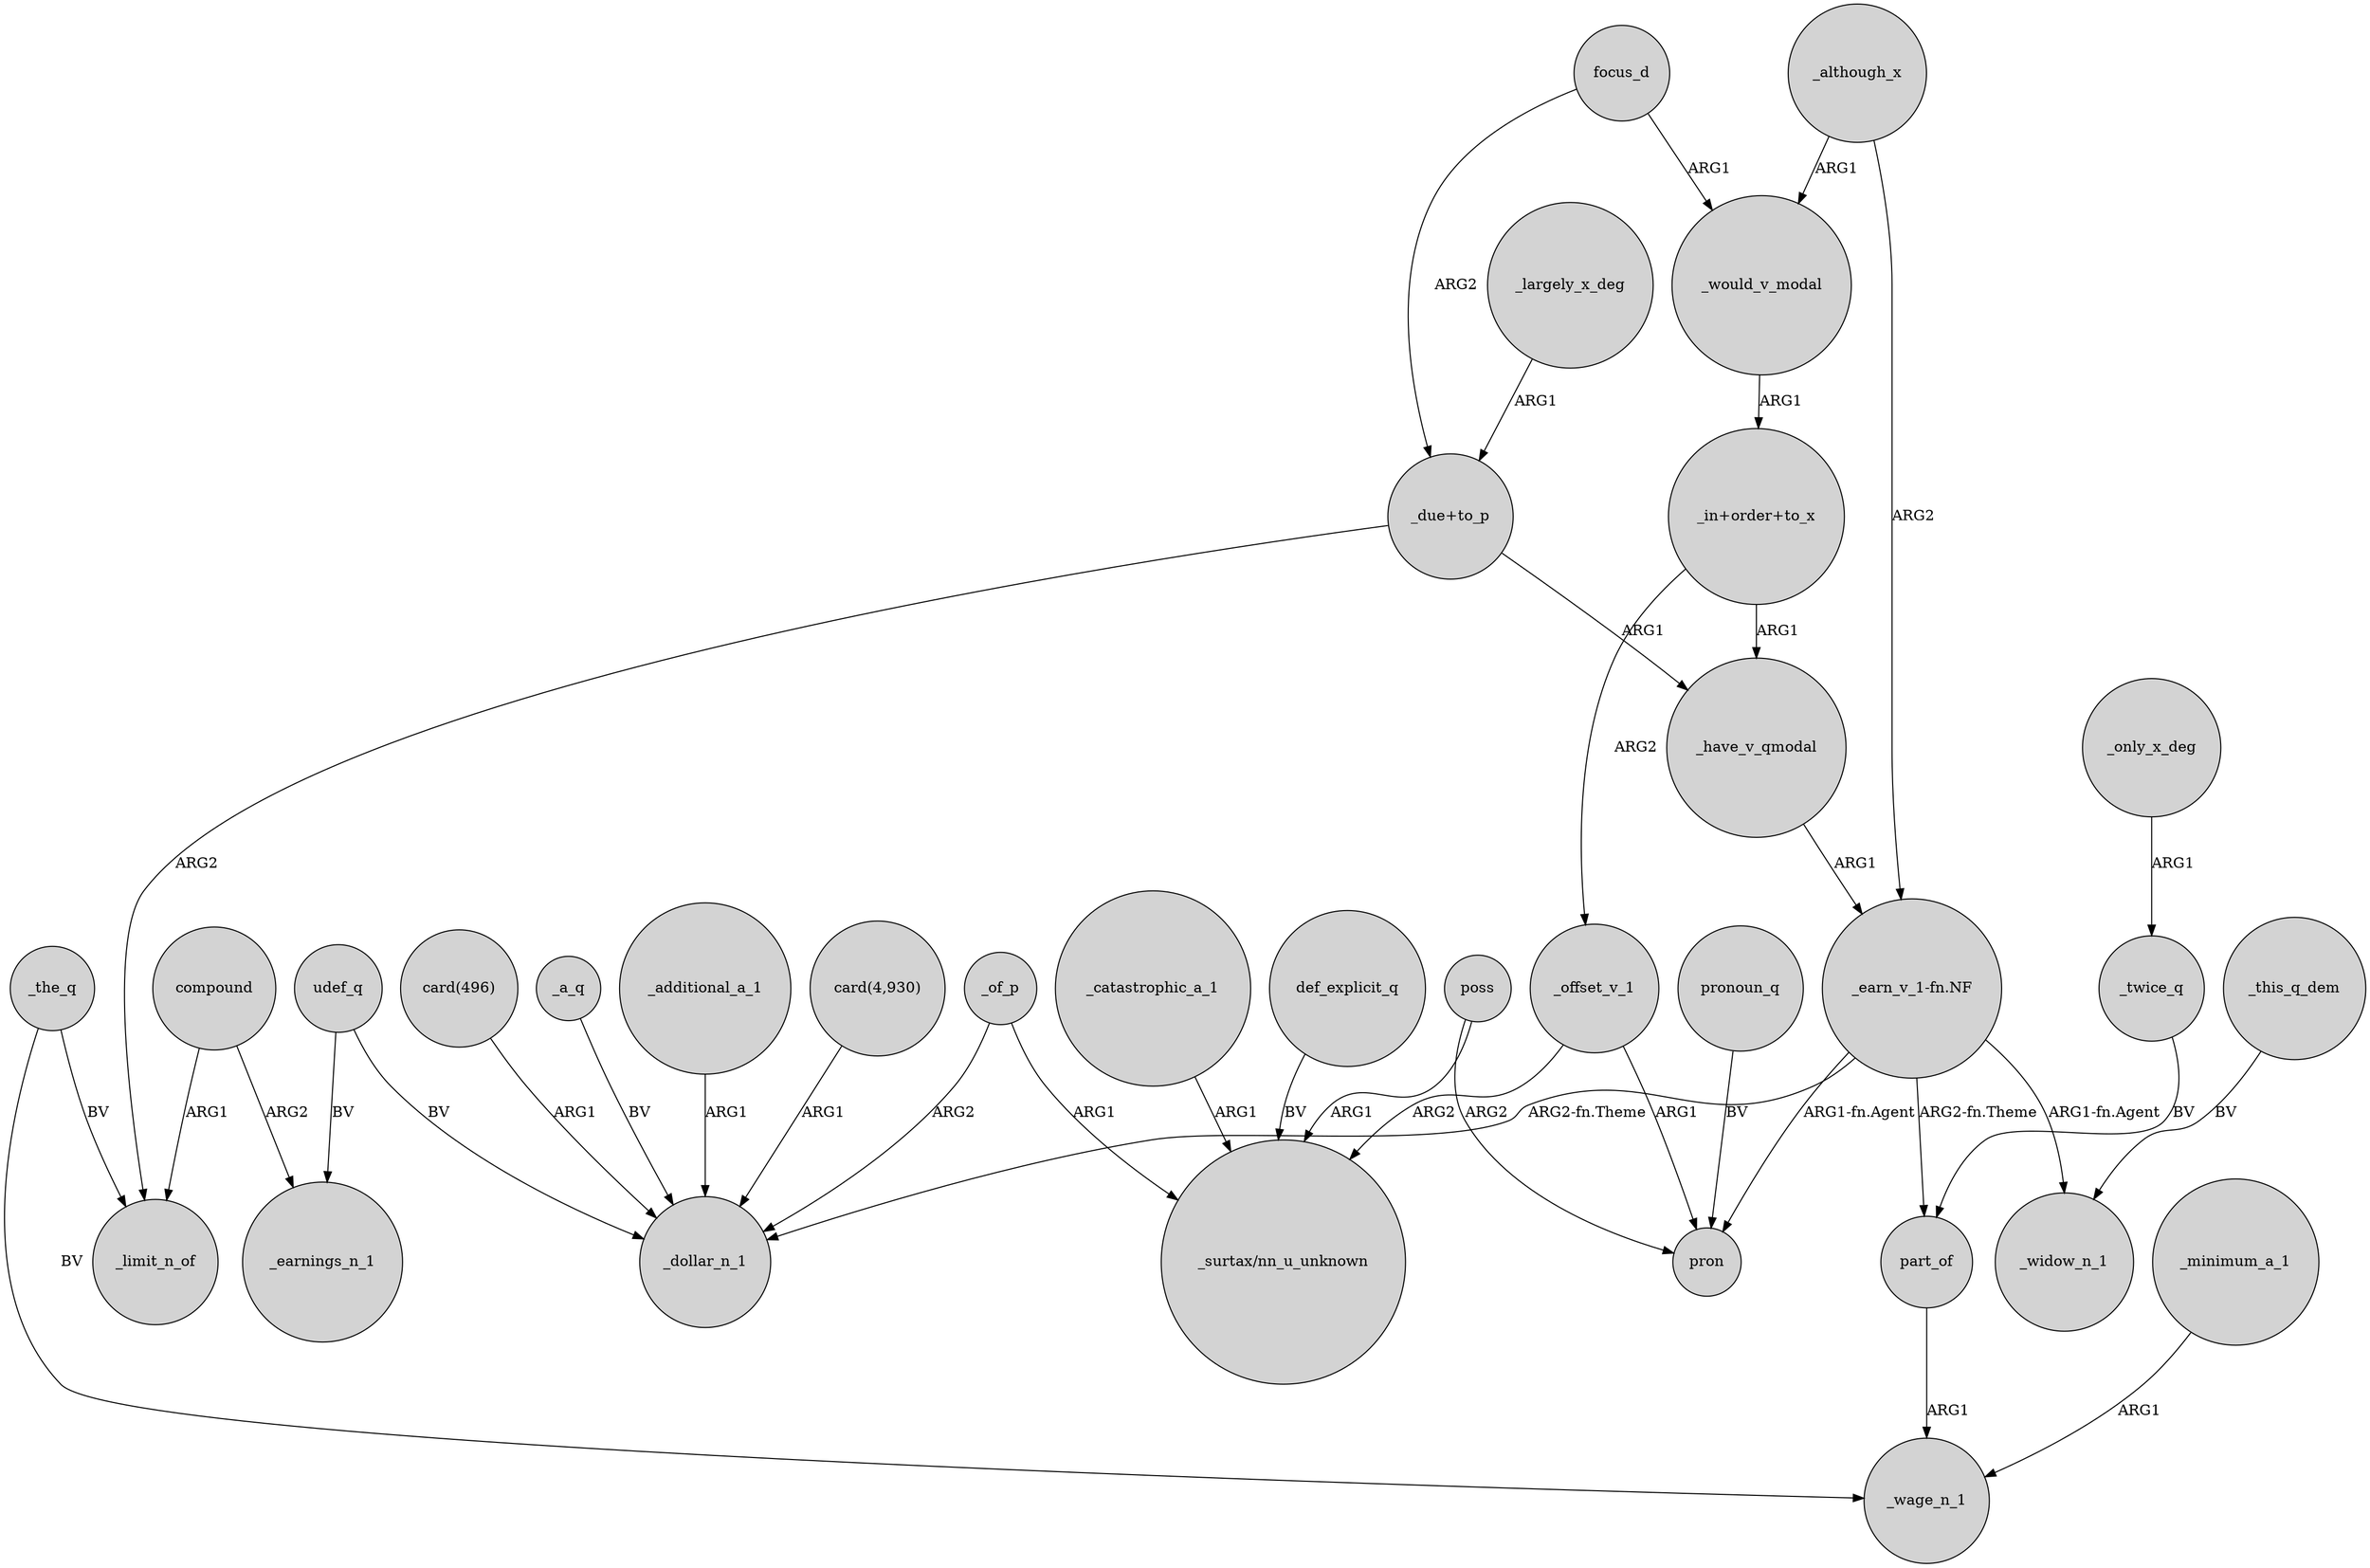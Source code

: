 digraph {
	node [shape=circle style=filled]
	part_of -> _wage_n_1 [label=ARG1]
	_the_q -> _wage_n_1 [label=BV]
	_additional_a_1 -> _dollar_n_1 [label=ARG1]
	_catastrophic_a_1 -> "_surtax/nn_u_unknown" [label=ARG1]
	_this_q_dem -> _widow_n_1 [label=BV]
	poss -> pron [label=ARG2]
	"_in+order+to_x" -> _have_v_qmodal [label=ARG1]
	"_earn_v_1-fn.NF" -> pron [label="ARG1-fn.Agent"]
	"card(4,930)" -> _dollar_n_1 [label=ARG1]
	"_due+to_p" -> _have_v_qmodal [label=ARG1]
	"_earn_v_1-fn.NF" -> _dollar_n_1 [label="ARG2-fn.Theme"]
	_largely_x_deg -> "_due+to_p" [label=ARG1]
	compound -> _limit_n_of [label=ARG1]
	poss -> "_surtax/nn_u_unknown" [label=ARG1]
	udef_q -> _earnings_n_1 [label=BV]
	"_earn_v_1-fn.NF" -> _widow_n_1 [label="ARG1-fn.Agent"]
	_minimum_a_1 -> _wage_n_1 [label=ARG1]
	_would_v_modal -> "_in+order+to_x" [label=ARG1]
	_of_p -> "_surtax/nn_u_unknown" [label=ARG1]
	"card(496)" -> _dollar_n_1 [label=ARG1]
	"_earn_v_1-fn.NF" -> part_of [label="ARG2-fn.Theme"]
	"_in+order+to_x" -> _offset_v_1 [label=ARG2]
	_although_x -> _would_v_modal [label=ARG1]
	_only_x_deg -> _twice_q [label=ARG1]
	_a_q -> _dollar_n_1 [label=BV]
	pronoun_q -> pron [label=BV]
	_although_x -> "_earn_v_1-fn.NF" [label=ARG2]
	_offset_v_1 -> pron [label=ARG1]
	_twice_q -> part_of [label=BV]
	def_explicit_q -> "_surtax/nn_u_unknown" [label=BV]
	focus_d -> "_due+to_p" [label=ARG2]
	"_due+to_p" -> _limit_n_of [label=ARG2]
	_of_p -> _dollar_n_1 [label=ARG2]
	_have_v_qmodal -> "_earn_v_1-fn.NF" [label=ARG1]
	_offset_v_1 -> "_surtax/nn_u_unknown" [label=ARG2]
	compound -> _earnings_n_1 [label=ARG2]
	_the_q -> _limit_n_of [label=BV]
	udef_q -> _dollar_n_1 [label=BV]
	focus_d -> _would_v_modal [label=ARG1]
}
